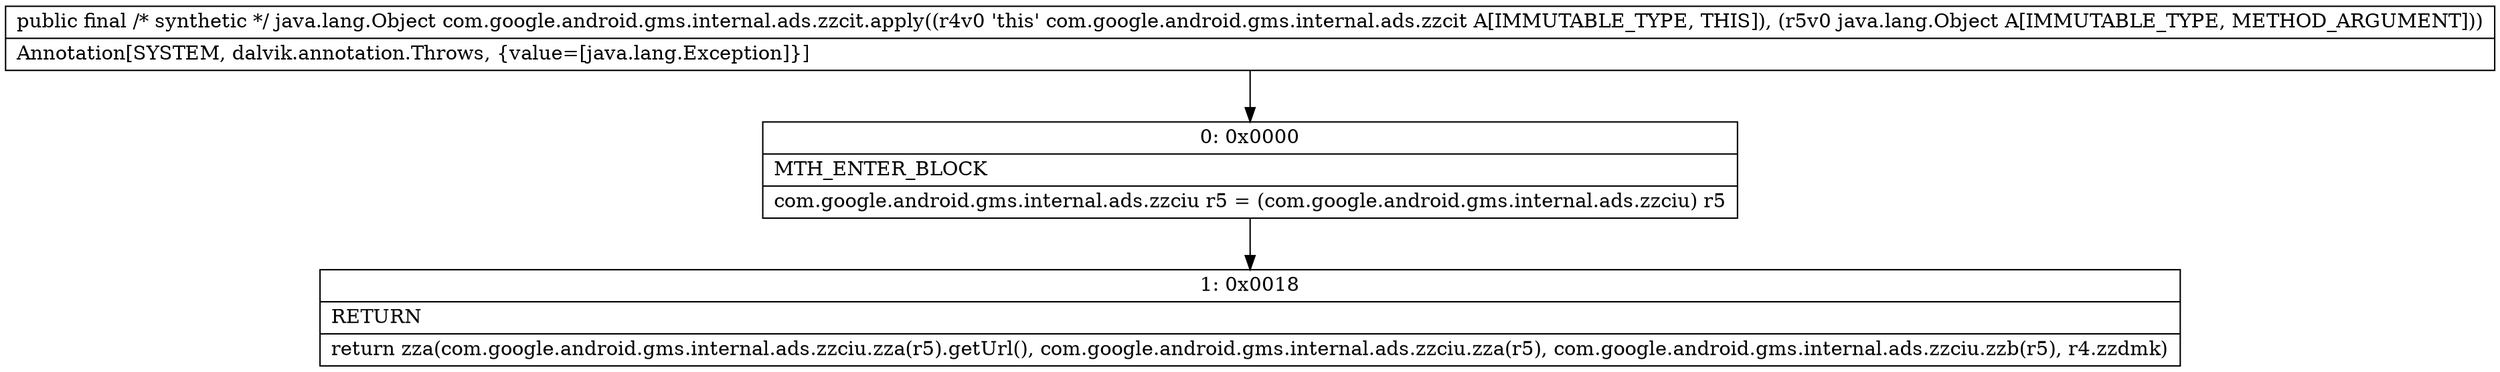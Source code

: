 digraph "CFG forcom.google.android.gms.internal.ads.zzcit.apply(Ljava\/lang\/Object;)Ljava\/lang\/Object;" {
Node_0 [shape=record,label="{0\:\ 0x0000|MTH_ENTER_BLOCK\l|com.google.android.gms.internal.ads.zzciu r5 = (com.google.android.gms.internal.ads.zzciu) r5\l}"];
Node_1 [shape=record,label="{1\:\ 0x0018|RETURN\l|return zza(com.google.android.gms.internal.ads.zzciu.zza(r5).getUrl(), com.google.android.gms.internal.ads.zzciu.zza(r5), com.google.android.gms.internal.ads.zzciu.zzb(r5), r4.zzdmk)\l}"];
MethodNode[shape=record,label="{public final \/* synthetic *\/ java.lang.Object com.google.android.gms.internal.ads.zzcit.apply((r4v0 'this' com.google.android.gms.internal.ads.zzcit A[IMMUTABLE_TYPE, THIS]), (r5v0 java.lang.Object A[IMMUTABLE_TYPE, METHOD_ARGUMENT]))  | Annotation[SYSTEM, dalvik.annotation.Throws, \{value=[java.lang.Exception]\}]\l}"];
MethodNode -> Node_0;
Node_0 -> Node_1;
}

